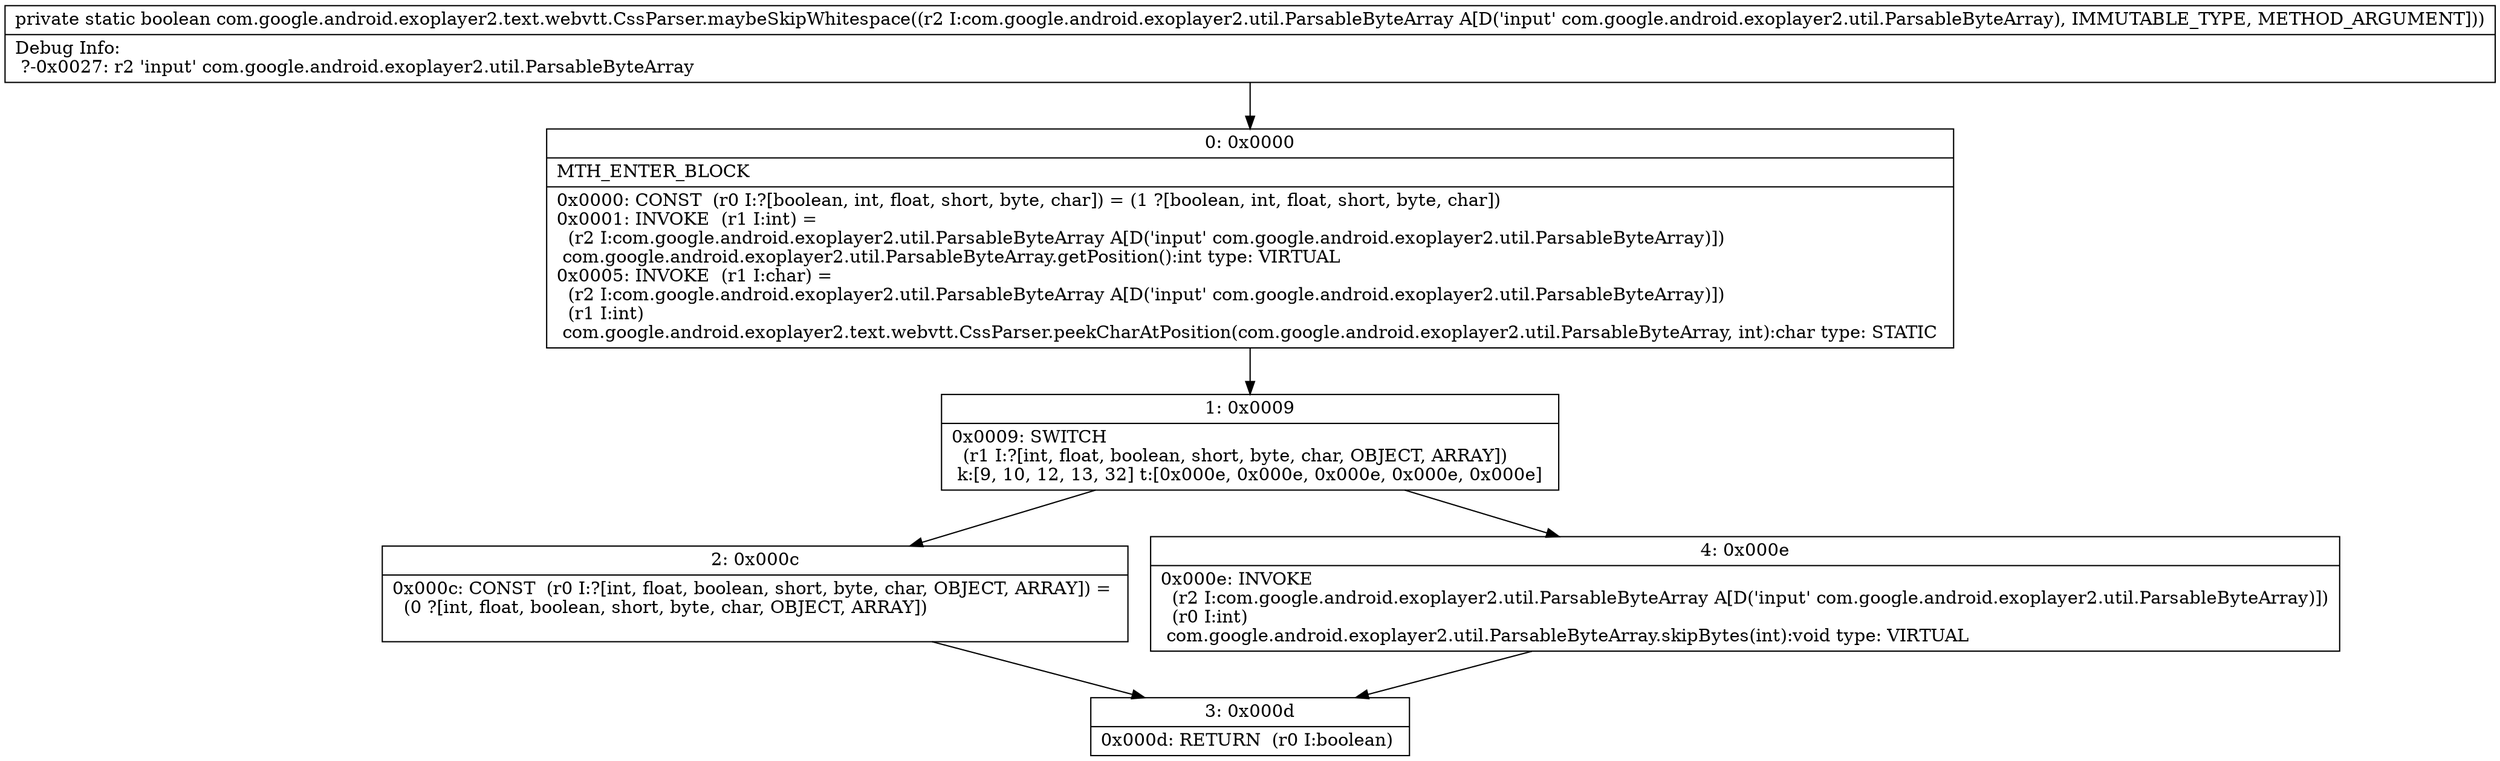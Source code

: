 digraph "CFG forcom.google.android.exoplayer2.text.webvtt.CssParser.maybeSkipWhitespace(Lcom\/google\/android\/exoplayer2\/util\/ParsableByteArray;)Z" {
Node_0 [shape=record,label="{0\:\ 0x0000|MTH_ENTER_BLOCK\l|0x0000: CONST  (r0 I:?[boolean, int, float, short, byte, char]) = (1 ?[boolean, int, float, short, byte, char]) \l0x0001: INVOKE  (r1 I:int) = \l  (r2 I:com.google.android.exoplayer2.util.ParsableByteArray A[D('input' com.google.android.exoplayer2.util.ParsableByteArray)])\l com.google.android.exoplayer2.util.ParsableByteArray.getPosition():int type: VIRTUAL \l0x0005: INVOKE  (r1 I:char) = \l  (r2 I:com.google.android.exoplayer2.util.ParsableByteArray A[D('input' com.google.android.exoplayer2.util.ParsableByteArray)])\l  (r1 I:int)\l com.google.android.exoplayer2.text.webvtt.CssParser.peekCharAtPosition(com.google.android.exoplayer2.util.ParsableByteArray, int):char type: STATIC \l}"];
Node_1 [shape=record,label="{1\:\ 0x0009|0x0009: SWITCH  \l  (r1 I:?[int, float, boolean, short, byte, char, OBJECT, ARRAY])\l k:[9, 10, 12, 13, 32] t:[0x000e, 0x000e, 0x000e, 0x000e, 0x000e] \l}"];
Node_2 [shape=record,label="{2\:\ 0x000c|0x000c: CONST  (r0 I:?[int, float, boolean, short, byte, char, OBJECT, ARRAY]) = \l  (0 ?[int, float, boolean, short, byte, char, OBJECT, ARRAY])\l \l}"];
Node_3 [shape=record,label="{3\:\ 0x000d|0x000d: RETURN  (r0 I:boolean) \l}"];
Node_4 [shape=record,label="{4\:\ 0x000e|0x000e: INVOKE  \l  (r2 I:com.google.android.exoplayer2.util.ParsableByteArray A[D('input' com.google.android.exoplayer2.util.ParsableByteArray)])\l  (r0 I:int)\l com.google.android.exoplayer2.util.ParsableByteArray.skipBytes(int):void type: VIRTUAL \l}"];
MethodNode[shape=record,label="{private static boolean com.google.android.exoplayer2.text.webvtt.CssParser.maybeSkipWhitespace((r2 I:com.google.android.exoplayer2.util.ParsableByteArray A[D('input' com.google.android.exoplayer2.util.ParsableByteArray), IMMUTABLE_TYPE, METHOD_ARGUMENT]))  | Debug Info:\l  ?\-0x0027: r2 'input' com.google.android.exoplayer2.util.ParsableByteArray\l}"];
MethodNode -> Node_0;
Node_0 -> Node_1;
Node_1 -> Node_2;
Node_1 -> Node_4;
Node_2 -> Node_3;
Node_4 -> Node_3;
}

